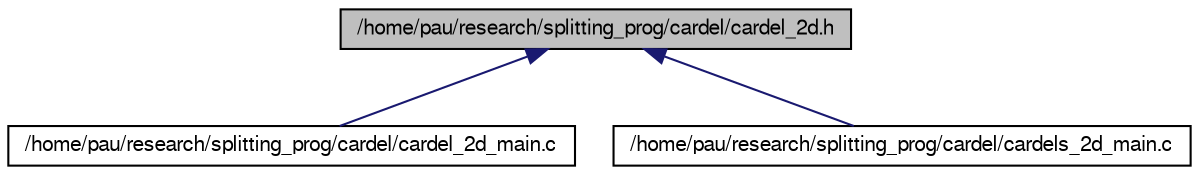 digraph G
{
  edge [fontname="FreeSans",fontsize="10",labelfontname="FreeSans",labelfontsize="10"];
  node [fontname="FreeSans",fontsize="10",shape=record];
  Node1 [label="/home/pau/research/splitting_prog/cardel/cardel_2d.h",height=0.2,width=0.4,color="black", fillcolor="grey75", style="filled" fontcolor="black"];
  Node1 -> Node2 [dir=back,color="midnightblue",fontsize="10",style="solid",fontname="FreeSans"];
  Node2 [label="/home/pau/research/splitting_prog/cardel/cardel_2d_main.c",height=0.2,width=0.4,color="black", fillcolor="white", style="filled",URL="$cardel__2d__main_8c.html",tooltip="Cartesian to Delaunay Change of Coordinates (2D): main prog."];
  Node1 -> Node3 [dir=back,color="midnightblue",fontsize="10",style="solid",fontname="FreeSans"];
  Node3 [label="/home/pau/research/splitting_prog/cardel/cardels_2d_main.c",height=0.2,width=0.4,color="black", fillcolor="white", style="filled",URL="$cardels__2d__main_8c.html",tooltip="Cartesian to Delaunay Change of Coordinates (2D): main prog."];
}
